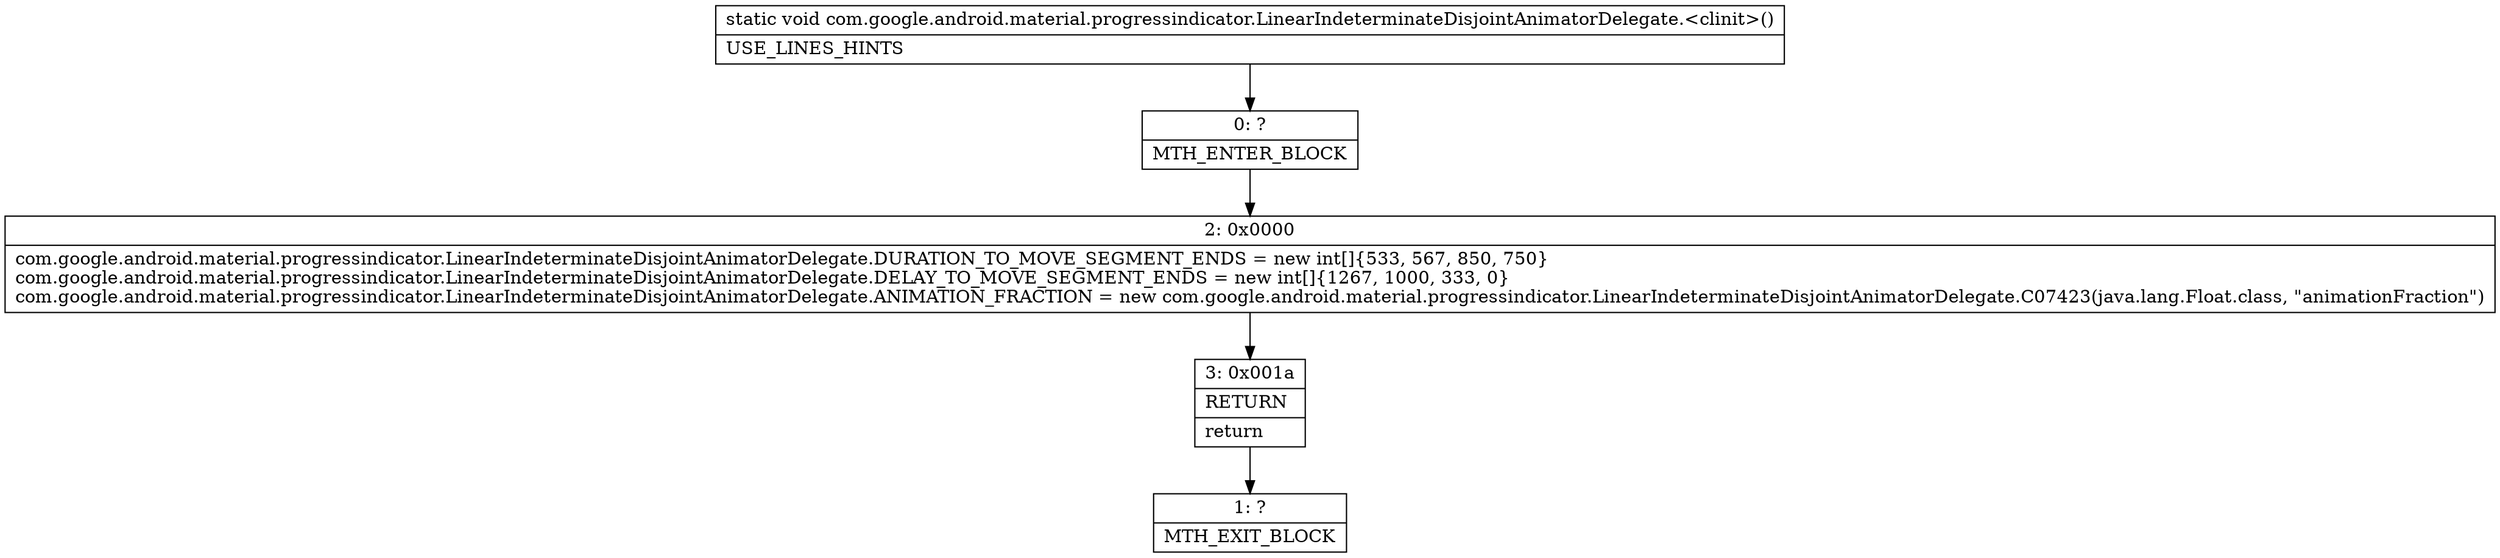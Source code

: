 digraph "CFG forcom.google.android.material.progressindicator.LinearIndeterminateDisjointAnimatorDelegate.\<clinit\>()V" {
Node_0 [shape=record,label="{0\:\ ?|MTH_ENTER_BLOCK\l}"];
Node_2 [shape=record,label="{2\:\ 0x0000|com.google.android.material.progressindicator.LinearIndeterminateDisjointAnimatorDelegate.DURATION_TO_MOVE_SEGMENT_ENDS = new int[]\{533, 567, 850, 750\}\lcom.google.android.material.progressindicator.LinearIndeterminateDisjointAnimatorDelegate.DELAY_TO_MOVE_SEGMENT_ENDS = new int[]\{1267, 1000, 333, 0\}\lcom.google.android.material.progressindicator.LinearIndeterminateDisjointAnimatorDelegate.ANIMATION_FRACTION = new com.google.android.material.progressindicator.LinearIndeterminateDisjointAnimatorDelegate.C07423(java.lang.Float.class, \"animationFraction\")\l}"];
Node_3 [shape=record,label="{3\:\ 0x001a|RETURN\l|return\l}"];
Node_1 [shape=record,label="{1\:\ ?|MTH_EXIT_BLOCK\l}"];
MethodNode[shape=record,label="{static void com.google.android.material.progressindicator.LinearIndeterminateDisjointAnimatorDelegate.\<clinit\>()  | USE_LINES_HINTS\l}"];
MethodNode -> Node_0;Node_0 -> Node_2;
Node_2 -> Node_3;
Node_3 -> Node_1;
}

